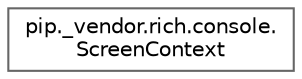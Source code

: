 digraph "Graphical Class Hierarchy"
{
 // LATEX_PDF_SIZE
  bgcolor="transparent";
  edge [fontname=Helvetica,fontsize=10,labelfontname=Helvetica,labelfontsize=10];
  node [fontname=Helvetica,fontsize=10,shape=box,height=0.2,width=0.4];
  rankdir="LR";
  Node0 [id="Node000000",label="pip._vendor.rich.console.\lScreenContext",height=0.2,width=0.4,color="grey40", fillcolor="white", style="filled",URL="$d8/d6b/classpip_1_1__vendor_1_1rich_1_1console_1_1ScreenContext.html",tooltip=" "];
}
